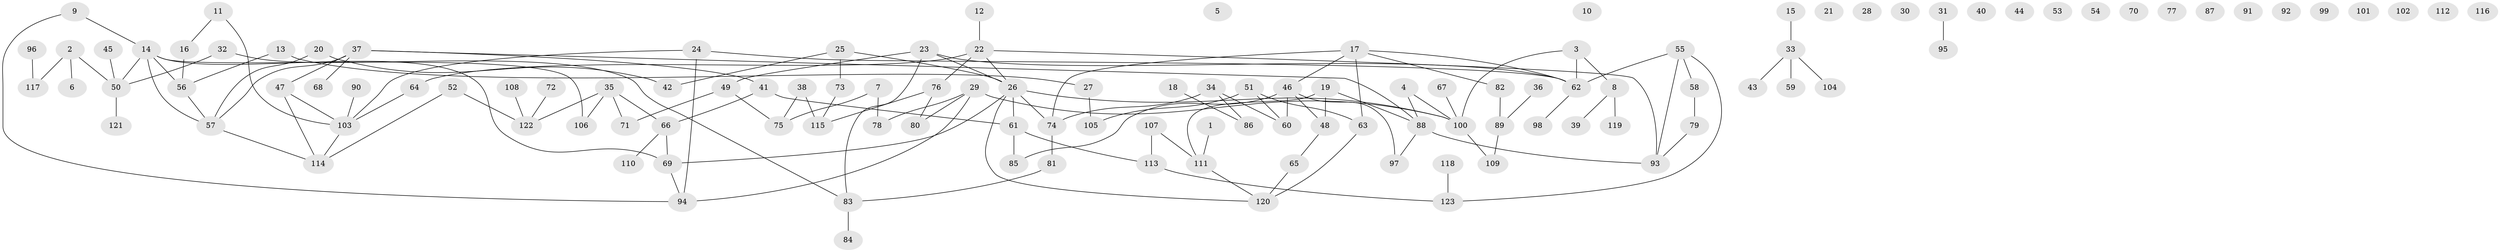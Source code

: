 // coarse degree distribution, {1: 0.1746031746031746, 2: 0.20634920634920634, 10: 0.015873015873015872, 0: 0.31746031746031744, 8: 0.015873015873015872, 14: 0.015873015873015872, 6: 0.047619047619047616, 7: 0.015873015873015872, 5: 0.06349206349206349, 9: 0.015873015873015872, 4: 0.06349206349206349, 3: 0.047619047619047616}
// Generated by graph-tools (version 1.1) at 2025/16/03/04/25 18:16:31]
// undirected, 123 vertices, 140 edges
graph export_dot {
graph [start="1"]
  node [color=gray90,style=filled];
  1;
  2;
  3;
  4;
  5;
  6;
  7;
  8;
  9;
  10;
  11;
  12;
  13;
  14;
  15;
  16;
  17;
  18;
  19;
  20;
  21;
  22;
  23;
  24;
  25;
  26;
  27;
  28;
  29;
  30;
  31;
  32;
  33;
  34;
  35;
  36;
  37;
  38;
  39;
  40;
  41;
  42;
  43;
  44;
  45;
  46;
  47;
  48;
  49;
  50;
  51;
  52;
  53;
  54;
  55;
  56;
  57;
  58;
  59;
  60;
  61;
  62;
  63;
  64;
  65;
  66;
  67;
  68;
  69;
  70;
  71;
  72;
  73;
  74;
  75;
  76;
  77;
  78;
  79;
  80;
  81;
  82;
  83;
  84;
  85;
  86;
  87;
  88;
  89;
  90;
  91;
  92;
  93;
  94;
  95;
  96;
  97;
  98;
  99;
  100;
  101;
  102;
  103;
  104;
  105;
  106;
  107;
  108;
  109;
  110;
  111;
  112;
  113;
  114;
  115;
  116;
  117;
  118;
  119;
  120;
  121;
  122;
  123;
  1 -- 111;
  2 -- 6;
  2 -- 50;
  2 -- 117;
  3 -- 8;
  3 -- 62;
  3 -- 100;
  4 -- 88;
  4 -- 100;
  7 -- 75;
  7 -- 78;
  8 -- 39;
  8 -- 119;
  9 -- 14;
  9 -- 94;
  11 -- 16;
  11 -- 103;
  12 -- 22;
  13 -- 27;
  13 -- 56;
  14 -- 50;
  14 -- 56;
  14 -- 57;
  14 -- 69;
  14 -- 106;
  15 -- 33;
  16 -- 56;
  17 -- 46;
  17 -- 62;
  17 -- 63;
  17 -- 74;
  17 -- 82;
  18 -- 86;
  19 -- 48;
  19 -- 88;
  19 -- 111;
  20 -- 42;
  20 -- 57;
  22 -- 26;
  22 -- 64;
  22 -- 76;
  22 -- 93;
  23 -- 26;
  23 -- 49;
  23 -- 62;
  23 -- 83;
  24 -- 62;
  24 -- 94;
  24 -- 103;
  25 -- 26;
  25 -- 42;
  25 -- 73;
  26 -- 61;
  26 -- 69;
  26 -- 74;
  26 -- 100;
  26 -- 120;
  27 -- 105;
  29 -- 78;
  29 -- 80;
  29 -- 94;
  29 -- 100;
  31 -- 95;
  32 -- 50;
  32 -- 83;
  33 -- 43;
  33 -- 59;
  33 -- 104;
  34 -- 60;
  34 -- 74;
  34 -- 86;
  35 -- 66;
  35 -- 71;
  35 -- 106;
  35 -- 122;
  36 -- 89;
  37 -- 41;
  37 -- 47;
  37 -- 57;
  37 -- 68;
  37 -- 88;
  38 -- 75;
  38 -- 115;
  41 -- 61;
  41 -- 66;
  45 -- 50;
  46 -- 48;
  46 -- 60;
  46 -- 85;
  46 -- 97;
  47 -- 103;
  47 -- 114;
  48 -- 65;
  49 -- 71;
  49 -- 75;
  50 -- 121;
  51 -- 60;
  51 -- 63;
  51 -- 105;
  52 -- 114;
  52 -- 122;
  55 -- 58;
  55 -- 62;
  55 -- 93;
  55 -- 123;
  56 -- 57;
  57 -- 114;
  58 -- 79;
  61 -- 85;
  61 -- 113;
  62 -- 98;
  63 -- 120;
  64 -- 103;
  65 -- 120;
  66 -- 69;
  66 -- 110;
  67 -- 100;
  69 -- 94;
  72 -- 122;
  73 -- 115;
  74 -- 81;
  76 -- 80;
  76 -- 115;
  79 -- 93;
  81 -- 83;
  82 -- 89;
  83 -- 84;
  88 -- 93;
  88 -- 97;
  89 -- 109;
  90 -- 103;
  96 -- 117;
  100 -- 109;
  103 -- 114;
  107 -- 111;
  107 -- 113;
  108 -- 122;
  111 -- 120;
  113 -- 123;
  118 -- 123;
}
